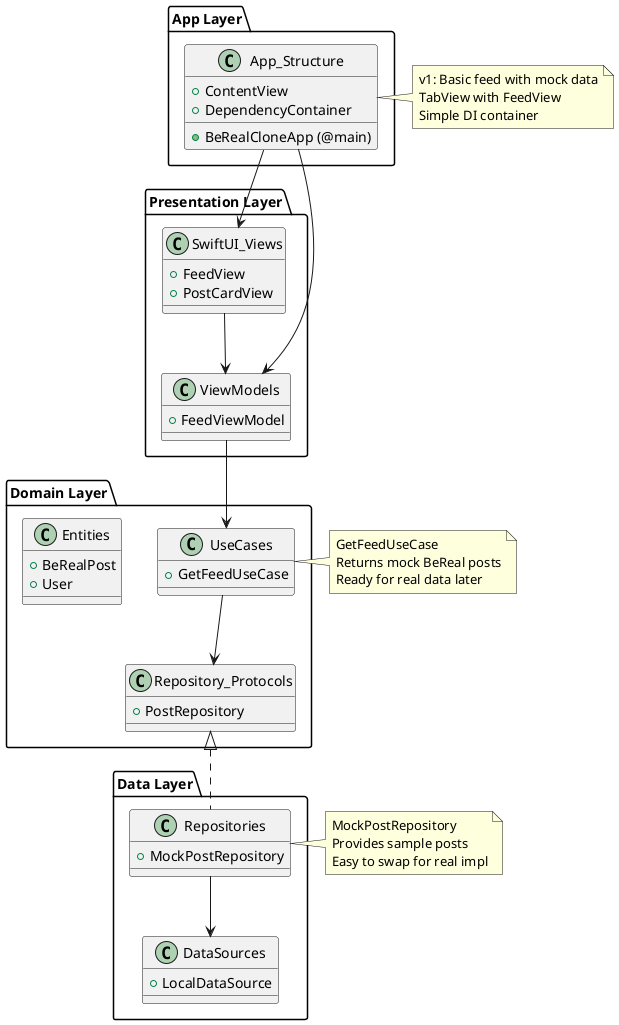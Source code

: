 @startuml BeReal Clone - Feed View (Walking Skeleton v1)

!define RECTANGLE class

package "App Layer" {
  RECTANGLE App_Structure {
    + BeRealCloneApp (@main)
    + ContentView
    + DependencyContainer
  }
}

package "Presentation Layer" {
  RECTANGLE SwiftUI_Views {
    + FeedView
    + PostCardView
  }
  
  RECTANGLE ViewModels {
    + FeedViewModel
  }
}

package "Domain Layer" {
  RECTANGLE Entities {
    + BeRealPost
    + User
  }
  
  RECTANGLE UseCases {
    + GetFeedUseCase
  }
  
  RECTANGLE Repository_Protocols {
    + PostRepository
  }
}

package "Data Layer" {
  RECTANGLE Repositories {
    + MockPostRepository
  }
  
  RECTANGLE DataSources {
    + LocalDataSource
  }
}

' Dependencies
App_Structure --> SwiftUI_Views
App_Structure --> ViewModels
SwiftUI_Views --> ViewModels
ViewModels --> UseCases
UseCases --> Repository_Protocols
Repository_Protocols <|.. Repositories
Repositories --> DataSources

note right of App_Structure
  v1: Basic feed with mock data
  TabView with FeedView
  Simple DI container
end note

note right of UseCases
  GetFeedUseCase
  Returns mock BeReal posts
  Ready for real data later
end note

note right of Repositories
  MockPostRepository
  Provides sample posts
  Easy to swap for real impl
end note

@enduml
